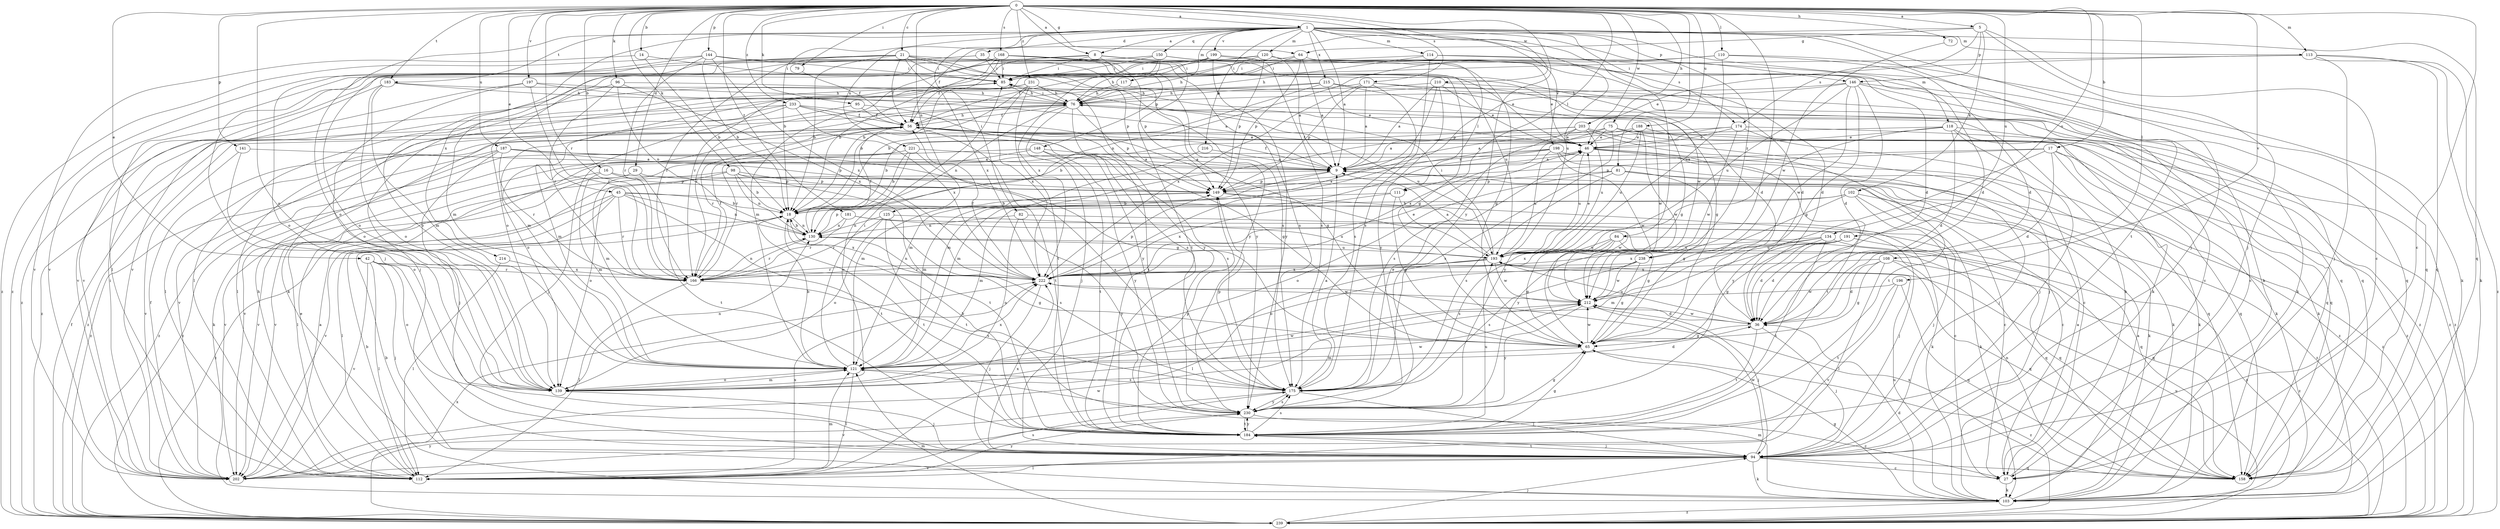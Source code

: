 strict digraph  {
0;
1;
5;
8;
9;
14;
16;
17;
18;
21;
27;
29;
35;
36;
42;
45;
46;
56;
64;
65;
72;
75;
76;
79;
81;
82;
84;
85;
94;
95;
96;
98;
102;
103;
108;
110;
111;
112;
113;
114;
117;
118;
120;
121;
125;
130;
134;
139;
141;
144;
146;
148;
149;
150;
158;
166;
168;
171;
174;
175;
181;
183;
184;
187;
188;
191;
193;
196;
197;
198;
199;
202;
203;
210;
212;
214;
215;
216;
221;
222;
230;
231;
233;
238;
239;
0 -> 1  [label=a];
0 -> 5  [label=a];
0 -> 8  [label=a];
0 -> 14  [label=b];
0 -> 16  [label=b];
0 -> 17  [label=b];
0 -> 21  [label=c];
0 -> 27  [label=c];
0 -> 29  [label=d];
0 -> 42  [label=e];
0 -> 45  [label=e];
0 -> 64  [label=g];
0 -> 72  [label=h];
0 -> 75  [label=h];
0 -> 79  [label=i];
0 -> 81  [label=i];
0 -> 95  [label=k];
0 -> 96  [label=k];
0 -> 98  [label=k];
0 -> 108  [label=l];
0 -> 110  [label=l];
0 -> 111  [label=l];
0 -> 113  [label=m];
0 -> 125  [label=n];
0 -> 134  [label=o];
0 -> 139  [label=o];
0 -> 141  [label=p];
0 -> 144  [label=p];
0 -> 166  [label=r];
0 -> 168  [label=s];
0 -> 171  [label=s];
0 -> 181  [label=t];
0 -> 183  [label=t];
0 -> 187  [label=u];
0 -> 188  [label=u];
0 -> 191  [label=u];
0 -> 196  [label=v];
0 -> 197  [label=v];
0 -> 203  [label=w];
0 -> 210  [label=w];
0 -> 230  [label=y];
0 -> 231  [label=z];
0 -> 233  [label=z];
0 -> 238  [label=z];
1 -> 8  [label=a];
1 -> 9  [label=a];
1 -> 18  [label=b];
1 -> 35  [label=d];
1 -> 82  [label=i];
1 -> 84  [label=i];
1 -> 94  [label=j];
1 -> 113  [label=m];
1 -> 114  [label=m];
1 -> 117  [label=m];
1 -> 118  [label=m];
1 -> 120  [label=m];
1 -> 139  [label=o];
1 -> 146  [label=p];
1 -> 150  [label=q];
1 -> 158  [label=q];
1 -> 174  [label=s];
1 -> 183  [label=t];
1 -> 184  [label=t];
1 -> 193  [label=u];
1 -> 198  [label=v];
1 -> 199  [label=v];
1 -> 214  [label=x];
1 -> 215  [label=x];
1 -> 216  [label=x];
1 -> 221  [label=x];
1 -> 238  [label=z];
5 -> 27  [label=c];
5 -> 56  [label=f];
5 -> 64  [label=g];
5 -> 94  [label=j];
5 -> 102  [label=k];
5 -> 146  [label=p];
5 -> 174  [label=s];
8 -> 85  [label=i];
8 -> 94  [label=j];
8 -> 111  [label=l];
8 -> 148  [label=p];
8 -> 166  [label=r];
8 -> 184  [label=t];
9 -> 56  [label=f];
9 -> 121  [label=m];
9 -> 149  [label=p];
14 -> 18  [label=b];
14 -> 85  [label=i];
14 -> 202  [label=v];
16 -> 27  [label=c];
16 -> 121  [label=m];
16 -> 149  [label=p];
16 -> 202  [label=v];
17 -> 9  [label=a];
17 -> 36  [label=d];
17 -> 103  [label=k];
17 -> 149  [label=p];
17 -> 158  [label=q];
17 -> 230  [label=y];
17 -> 239  [label=z];
18 -> 130  [label=n];
18 -> 184  [label=t];
18 -> 222  [label=x];
21 -> 18  [label=b];
21 -> 56  [label=f];
21 -> 65  [label=g];
21 -> 85  [label=i];
21 -> 121  [label=m];
21 -> 139  [label=o];
21 -> 149  [label=p];
21 -> 166  [label=r];
21 -> 175  [label=s];
21 -> 222  [label=x];
27 -> 9  [label=a];
27 -> 76  [label=h];
27 -> 103  [label=k];
29 -> 112  [label=l];
29 -> 149  [label=p];
29 -> 184  [label=t];
29 -> 202  [label=v];
35 -> 46  [label=e];
35 -> 85  [label=i];
35 -> 202  [label=v];
35 -> 230  [label=y];
35 -> 239  [label=z];
36 -> 65  [label=g];
36 -> 94  [label=j];
36 -> 184  [label=t];
36 -> 193  [label=u];
36 -> 212  [label=w];
42 -> 65  [label=g];
42 -> 94  [label=j];
42 -> 112  [label=l];
42 -> 139  [label=o];
42 -> 166  [label=r];
42 -> 202  [label=v];
45 -> 18  [label=b];
45 -> 27  [label=c];
45 -> 112  [label=l];
45 -> 130  [label=n];
45 -> 166  [label=r];
45 -> 184  [label=t];
45 -> 202  [label=v];
45 -> 239  [label=z];
46 -> 9  [label=a];
46 -> 56  [label=f];
46 -> 94  [label=j];
46 -> 184  [label=t];
46 -> 193  [label=u];
46 -> 239  [label=z];
56 -> 46  [label=e];
56 -> 65  [label=g];
56 -> 76  [label=h];
56 -> 94  [label=j];
56 -> 166  [label=r];
56 -> 175  [label=s];
56 -> 184  [label=t];
56 -> 239  [label=z];
64 -> 9  [label=a];
64 -> 18  [label=b];
64 -> 36  [label=d];
64 -> 85  [label=i];
64 -> 149  [label=p];
65 -> 121  [label=m];
65 -> 212  [label=w];
65 -> 239  [label=z];
72 -> 212  [label=w];
75 -> 46  [label=e];
75 -> 103  [label=k];
75 -> 121  [label=m];
75 -> 158  [label=q];
75 -> 175  [label=s];
75 -> 222  [label=x];
75 -> 239  [label=z];
76 -> 56  [label=f];
76 -> 85  [label=i];
76 -> 94  [label=j];
76 -> 112  [label=l];
76 -> 130  [label=n];
76 -> 149  [label=p];
76 -> 184  [label=t];
76 -> 193  [label=u];
76 -> 212  [label=w];
79 -> 56  [label=f];
81 -> 65  [label=g];
81 -> 103  [label=k];
81 -> 139  [label=o];
81 -> 149  [label=p];
81 -> 175  [label=s];
81 -> 239  [label=z];
82 -> 94  [label=j];
82 -> 130  [label=n];
82 -> 139  [label=o];
82 -> 230  [label=y];
84 -> 65  [label=g];
84 -> 158  [label=q];
84 -> 175  [label=s];
84 -> 193  [label=u];
84 -> 222  [label=x];
84 -> 239  [label=z];
85 -> 76  [label=h];
85 -> 239  [label=z];
94 -> 27  [label=c];
94 -> 103  [label=k];
94 -> 112  [label=l];
94 -> 158  [label=q];
94 -> 184  [label=t];
94 -> 202  [label=v];
94 -> 212  [label=w];
94 -> 222  [label=x];
95 -> 56  [label=f];
95 -> 121  [label=m];
95 -> 175  [label=s];
96 -> 76  [label=h];
96 -> 94  [label=j];
96 -> 130  [label=n];
96 -> 166  [label=r];
96 -> 222  [label=x];
98 -> 18  [label=b];
98 -> 27  [label=c];
98 -> 130  [label=n];
98 -> 139  [label=o];
98 -> 149  [label=p];
98 -> 184  [label=t];
98 -> 202  [label=v];
102 -> 18  [label=b];
102 -> 94  [label=j];
102 -> 103  [label=k];
102 -> 121  [label=m];
102 -> 230  [label=y];
102 -> 239  [label=z];
103 -> 9  [label=a];
103 -> 18  [label=b];
103 -> 36  [label=d];
103 -> 65  [label=g];
103 -> 121  [label=m];
103 -> 193  [label=u];
103 -> 239  [label=z];
108 -> 36  [label=d];
108 -> 65  [label=g];
108 -> 112  [label=l];
108 -> 158  [label=q];
108 -> 222  [label=x];
108 -> 239  [label=z];
110 -> 36  [label=d];
110 -> 85  [label=i];
110 -> 103  [label=k];
110 -> 130  [label=n];
110 -> 193  [label=u];
111 -> 18  [label=b];
111 -> 65  [label=g];
111 -> 193  [label=u];
111 -> 222  [label=x];
112 -> 18  [label=b];
112 -> 46  [label=e];
112 -> 76  [label=h];
112 -> 121  [label=m];
112 -> 175  [label=s];
112 -> 222  [label=x];
112 -> 230  [label=y];
113 -> 46  [label=e];
113 -> 85  [label=i];
113 -> 94  [label=j];
113 -> 103  [label=k];
113 -> 158  [label=q];
113 -> 239  [label=z];
114 -> 36  [label=d];
114 -> 76  [label=h];
114 -> 85  [label=i];
114 -> 158  [label=q];
114 -> 175  [label=s];
117 -> 76  [label=h];
117 -> 112  [label=l];
117 -> 158  [label=q];
118 -> 36  [label=d];
118 -> 46  [label=e];
118 -> 94  [label=j];
118 -> 158  [label=q];
118 -> 166  [label=r];
118 -> 230  [label=y];
118 -> 239  [label=z];
120 -> 9  [label=a];
120 -> 46  [label=e];
120 -> 76  [label=h];
120 -> 85  [label=i];
120 -> 139  [label=o];
120 -> 149  [label=p];
121 -> 18  [label=b];
121 -> 36  [label=d];
121 -> 85  [label=i];
121 -> 112  [label=l];
121 -> 139  [label=o];
121 -> 175  [label=s];
121 -> 212  [label=w];
121 -> 222  [label=x];
125 -> 130  [label=n];
125 -> 139  [label=o];
125 -> 166  [label=r];
125 -> 175  [label=s];
125 -> 184  [label=t];
125 -> 193  [label=u];
130 -> 18  [label=b];
130 -> 56  [label=f];
130 -> 149  [label=p];
130 -> 166  [label=r];
130 -> 193  [label=u];
134 -> 36  [label=d];
134 -> 139  [label=o];
134 -> 158  [label=q];
134 -> 184  [label=t];
134 -> 193  [label=u];
134 -> 222  [label=x];
139 -> 94  [label=j];
139 -> 121  [label=m];
139 -> 130  [label=n];
139 -> 212  [label=w];
141 -> 9  [label=a];
141 -> 139  [label=o];
141 -> 202  [label=v];
144 -> 18  [label=b];
144 -> 36  [label=d];
144 -> 85  [label=i];
144 -> 139  [label=o];
144 -> 166  [label=r];
144 -> 212  [label=w];
144 -> 222  [label=x];
144 -> 239  [label=z];
146 -> 36  [label=d];
146 -> 65  [label=g];
146 -> 76  [label=h];
146 -> 103  [label=k];
146 -> 149  [label=p];
146 -> 158  [label=q];
146 -> 193  [label=u];
146 -> 212  [label=w];
148 -> 9  [label=a];
148 -> 121  [label=m];
148 -> 184  [label=t];
148 -> 230  [label=y];
148 -> 239  [label=z];
149 -> 18  [label=b];
149 -> 103  [label=k];
149 -> 212  [label=w];
150 -> 36  [label=d];
150 -> 65  [label=g];
150 -> 76  [label=h];
150 -> 85  [label=i];
150 -> 103  [label=k];
150 -> 112  [label=l];
150 -> 139  [label=o];
150 -> 222  [label=x];
158 -> 130  [label=n];
158 -> 222  [label=x];
166 -> 56  [label=f];
166 -> 112  [label=l];
166 -> 130  [label=n];
166 -> 175  [label=s];
168 -> 18  [label=b];
168 -> 56  [label=f];
168 -> 85  [label=i];
168 -> 121  [label=m];
168 -> 149  [label=p];
168 -> 175  [label=s];
168 -> 193  [label=u];
168 -> 230  [label=y];
171 -> 9  [label=a];
171 -> 27  [label=c];
171 -> 65  [label=g];
171 -> 76  [label=h];
171 -> 149  [label=p];
171 -> 175  [label=s];
171 -> 222  [label=x];
174 -> 18  [label=b];
174 -> 27  [label=c];
174 -> 46  [label=e];
174 -> 202  [label=v];
174 -> 212  [label=w];
174 -> 239  [label=z];
175 -> 9  [label=a];
175 -> 46  [label=e];
175 -> 94  [label=j];
175 -> 149  [label=p];
175 -> 202  [label=v];
175 -> 230  [label=y];
181 -> 65  [label=g];
181 -> 130  [label=n];
181 -> 158  [label=q];
181 -> 166  [label=r];
183 -> 76  [label=h];
183 -> 121  [label=m];
183 -> 139  [label=o];
183 -> 158  [label=q];
183 -> 202  [label=v];
184 -> 65  [label=g];
184 -> 94  [label=j];
184 -> 149  [label=p];
184 -> 175  [label=s];
184 -> 193  [label=u];
184 -> 230  [label=y];
187 -> 9  [label=a];
187 -> 65  [label=g];
187 -> 94  [label=j];
187 -> 103  [label=k];
187 -> 149  [label=p];
187 -> 166  [label=r];
187 -> 239  [label=z];
188 -> 9  [label=a];
188 -> 46  [label=e];
188 -> 103  [label=k];
188 -> 121  [label=m];
188 -> 193  [label=u];
188 -> 212  [label=w];
191 -> 36  [label=d];
191 -> 65  [label=g];
191 -> 121  [label=m];
191 -> 158  [label=q];
191 -> 193  [label=u];
193 -> 9  [label=a];
193 -> 46  [label=e];
193 -> 85  [label=i];
193 -> 112  [label=l];
193 -> 166  [label=r];
193 -> 212  [label=w];
193 -> 222  [label=x];
196 -> 158  [label=q];
196 -> 184  [label=t];
196 -> 202  [label=v];
196 -> 212  [label=w];
197 -> 9  [label=a];
197 -> 76  [label=h];
197 -> 139  [label=o];
197 -> 166  [label=r];
197 -> 202  [label=v];
198 -> 9  [label=a];
198 -> 103  [label=k];
198 -> 121  [label=m];
198 -> 158  [label=q];
198 -> 193  [label=u];
198 -> 202  [label=v];
198 -> 212  [label=w];
199 -> 36  [label=d];
199 -> 56  [label=f];
199 -> 85  [label=i];
199 -> 175  [label=s];
199 -> 202  [label=v];
199 -> 230  [label=y];
202 -> 9  [label=a];
202 -> 56  [label=f];
202 -> 85  [label=i];
202 -> 212  [label=w];
202 -> 230  [label=y];
203 -> 9  [label=a];
203 -> 18  [label=b];
203 -> 46  [label=e];
203 -> 94  [label=j];
203 -> 175  [label=s];
203 -> 184  [label=t];
203 -> 193  [label=u];
210 -> 9  [label=a];
210 -> 27  [label=c];
210 -> 46  [label=e];
210 -> 76  [label=h];
210 -> 222  [label=x];
210 -> 230  [label=y];
212 -> 36  [label=d];
212 -> 94  [label=j];
212 -> 230  [label=y];
214 -> 112  [label=l];
214 -> 222  [label=x];
215 -> 18  [label=b];
215 -> 46  [label=e];
215 -> 65  [label=g];
215 -> 76  [label=h];
215 -> 103  [label=k];
215 -> 166  [label=r];
216 -> 9  [label=a];
216 -> 121  [label=m];
221 -> 9  [label=a];
221 -> 18  [label=b];
221 -> 139  [label=o];
221 -> 175  [label=s];
221 -> 239  [label=z];
222 -> 46  [label=e];
222 -> 56  [label=f];
222 -> 94  [label=j];
222 -> 130  [label=n];
222 -> 149  [label=p];
222 -> 212  [label=w];
230 -> 18  [label=b];
230 -> 27  [label=c];
230 -> 65  [label=g];
230 -> 175  [label=s];
230 -> 184  [label=t];
231 -> 18  [label=b];
231 -> 76  [label=h];
231 -> 103  [label=k];
231 -> 121  [label=m];
231 -> 184  [label=t];
231 -> 222  [label=x];
231 -> 230  [label=y];
233 -> 56  [label=f];
233 -> 65  [label=g];
233 -> 112  [label=l];
233 -> 139  [label=o];
233 -> 222  [label=x];
233 -> 230  [label=y];
233 -> 239  [label=z];
238 -> 65  [label=g];
238 -> 166  [label=r];
238 -> 175  [label=s];
238 -> 212  [label=w];
239 -> 56  [label=f];
239 -> 94  [label=j];
239 -> 121  [label=m];
239 -> 193  [label=u];
239 -> 222  [label=x];
}
